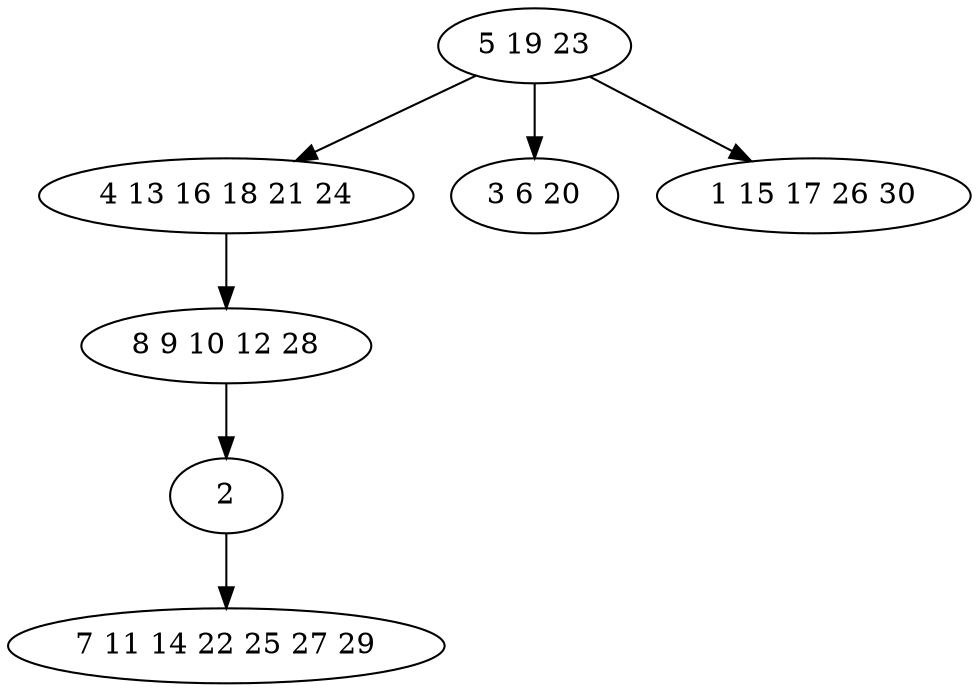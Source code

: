 digraph true_tree {
	"0" -> "1"
	"1" -> "2"
	"0" -> "3"
	"0" -> "4"
	"2" -> "5"
	"5" -> "6"
	"0" [label="5 19 23"];
	"1" [label="4 13 16 18 21 24"];
	"2" [label="8 9 10 12 28"];
	"3" [label="3 6 20"];
	"4" [label="1 15 17 26 30"];
	"5" [label="2"];
	"6" [label="7 11 14 22 25 27 29"];
}
